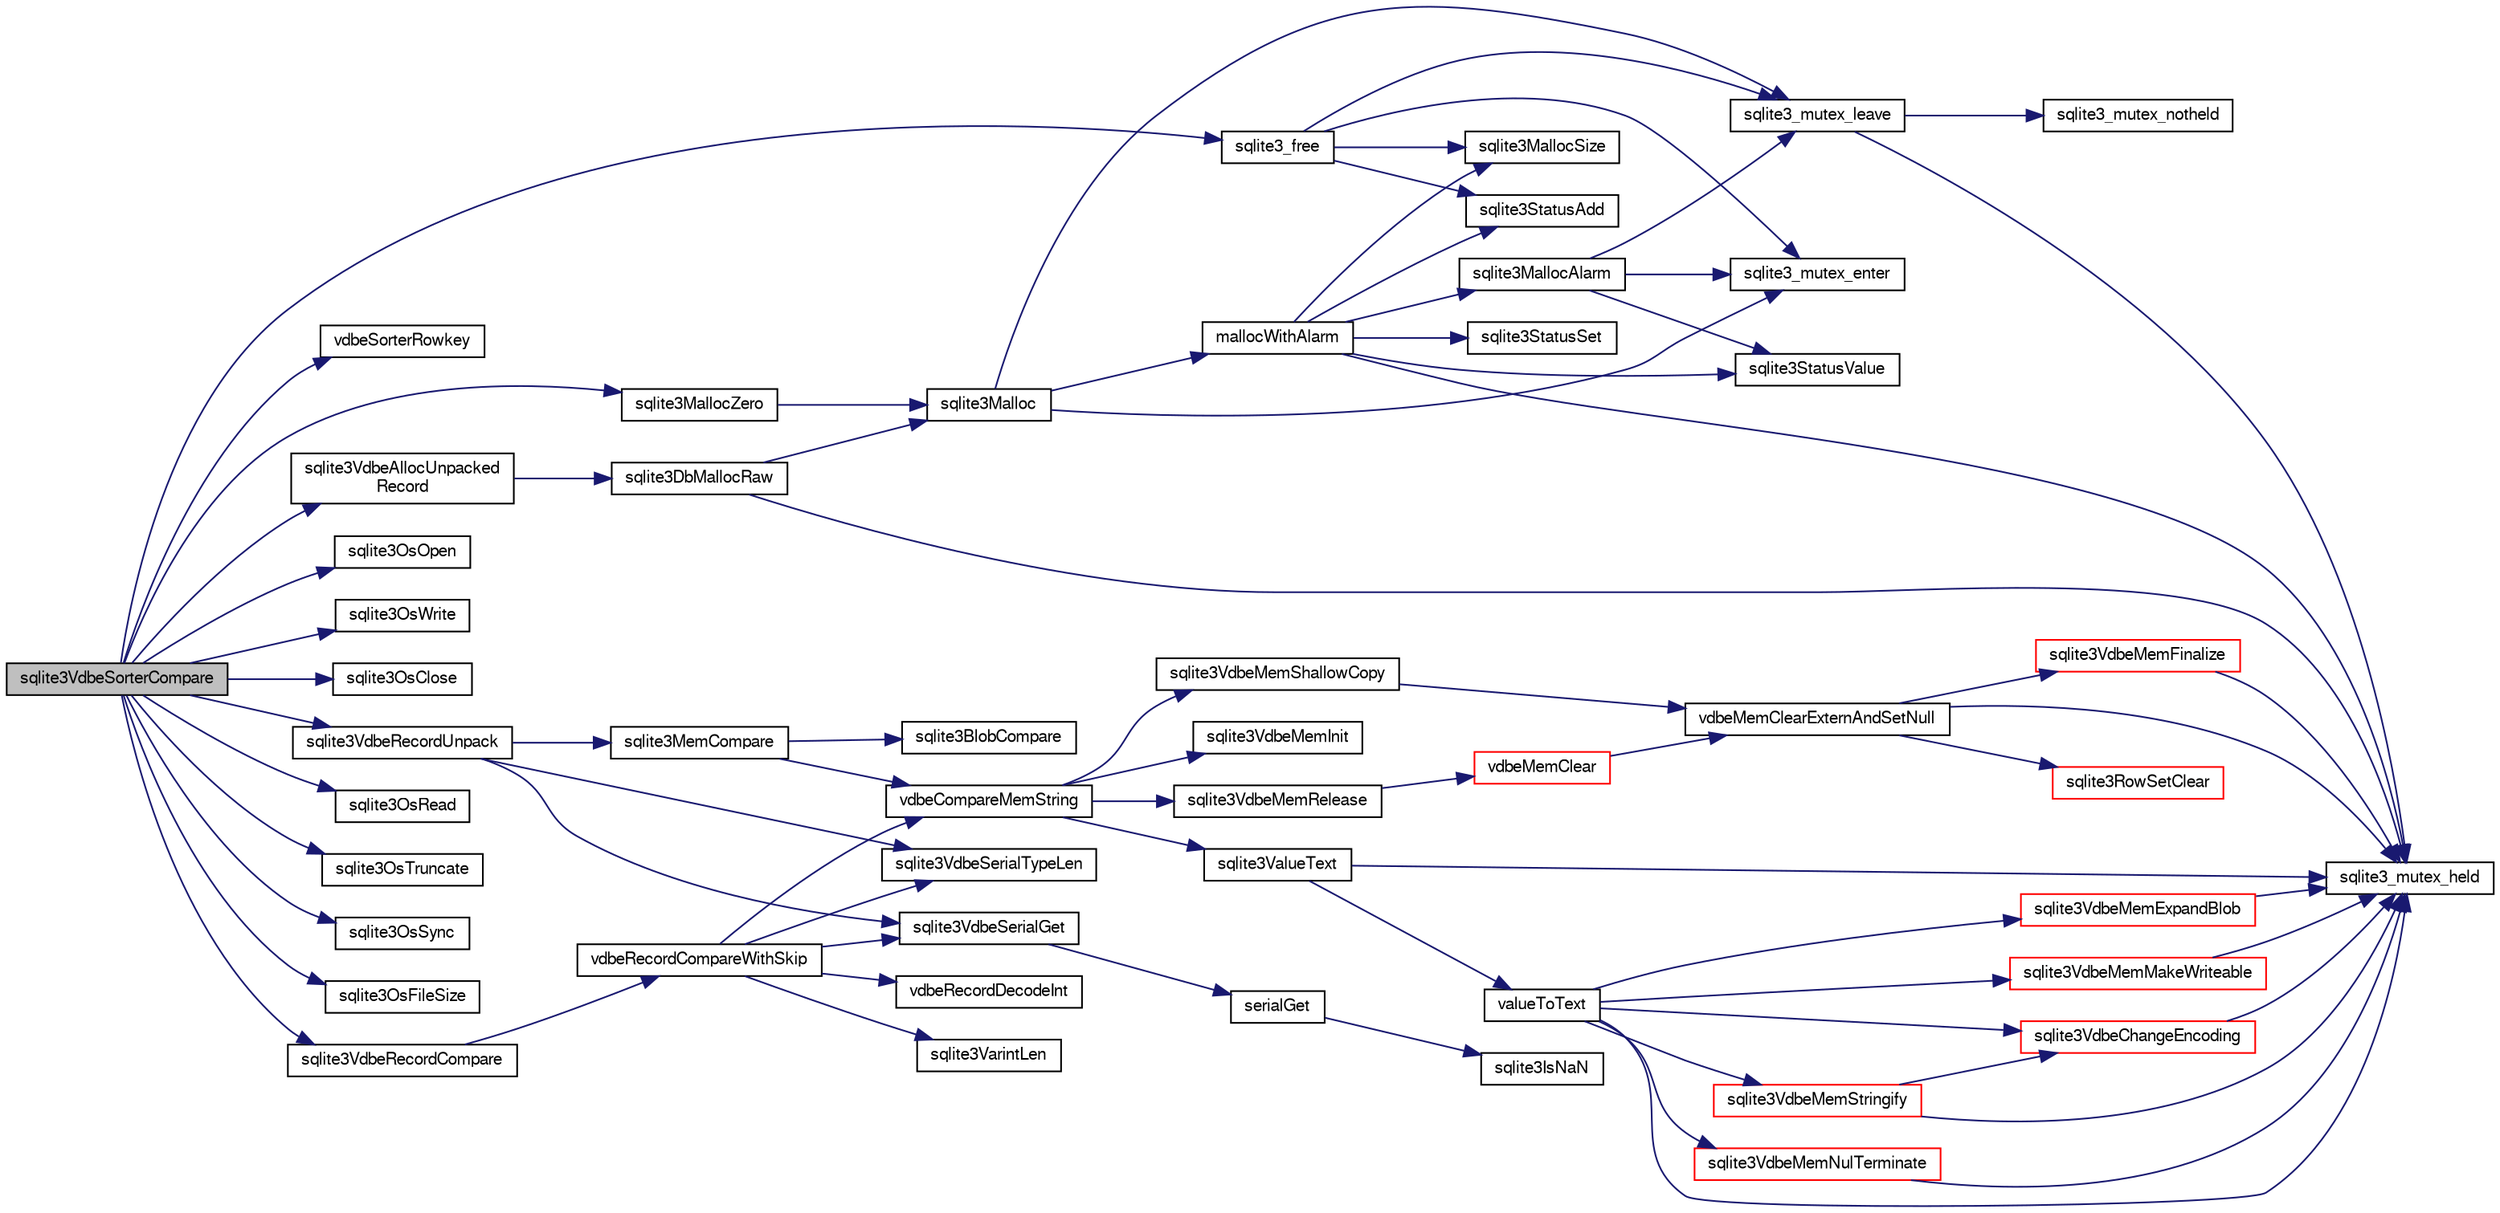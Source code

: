digraph "sqlite3VdbeSorterCompare"
{
  edge [fontname="FreeSans",fontsize="10",labelfontname="FreeSans",labelfontsize="10"];
  node [fontname="FreeSans",fontsize="10",shape=record];
  rankdir="LR";
  Node792405 [label="sqlite3VdbeSorterCompare",height=0.2,width=0.4,color="black", fillcolor="grey75", style="filled", fontcolor="black"];
  Node792405 -> Node792406 [color="midnightblue",fontsize="10",style="solid",fontname="FreeSans"];
  Node792406 [label="sqlite3VdbeAllocUnpacked\lRecord",height=0.2,width=0.4,color="black", fillcolor="white", style="filled",URL="$sqlite3_8c.html#a473d7af9f383bad3155a618ff4f5bd2e"];
  Node792406 -> Node792407 [color="midnightblue",fontsize="10",style="solid",fontname="FreeSans"];
  Node792407 [label="sqlite3DbMallocRaw",height=0.2,width=0.4,color="black", fillcolor="white", style="filled",URL="$sqlite3_8c.html#abbe8be0cf7175e11ddc3e2218fad924e"];
  Node792407 -> Node792408 [color="midnightblue",fontsize="10",style="solid",fontname="FreeSans"];
  Node792408 [label="sqlite3_mutex_held",height=0.2,width=0.4,color="black", fillcolor="white", style="filled",URL="$sqlite3_8c.html#acf77da68932b6bc163c5e68547ecc3e7"];
  Node792407 -> Node792409 [color="midnightblue",fontsize="10",style="solid",fontname="FreeSans"];
  Node792409 [label="sqlite3Malloc",height=0.2,width=0.4,color="black", fillcolor="white", style="filled",URL="$sqlite3_8c.html#a361a2eaa846b1885f123abe46f5d8b2b"];
  Node792409 -> Node792410 [color="midnightblue",fontsize="10",style="solid",fontname="FreeSans"];
  Node792410 [label="sqlite3_mutex_enter",height=0.2,width=0.4,color="black", fillcolor="white", style="filled",URL="$sqlite3_8c.html#a1c12cde690bd89f104de5cbad12a6bf5"];
  Node792409 -> Node792411 [color="midnightblue",fontsize="10",style="solid",fontname="FreeSans"];
  Node792411 [label="mallocWithAlarm",height=0.2,width=0.4,color="black", fillcolor="white", style="filled",URL="$sqlite3_8c.html#ab070d5cf8e48ec8a6a43cf025d48598b"];
  Node792411 -> Node792408 [color="midnightblue",fontsize="10",style="solid",fontname="FreeSans"];
  Node792411 -> Node792412 [color="midnightblue",fontsize="10",style="solid",fontname="FreeSans"];
  Node792412 [label="sqlite3StatusSet",height=0.2,width=0.4,color="black", fillcolor="white", style="filled",URL="$sqlite3_8c.html#afec7586c01fcb5ea17dc9d7725a589d9"];
  Node792411 -> Node792413 [color="midnightblue",fontsize="10",style="solid",fontname="FreeSans"];
  Node792413 [label="sqlite3StatusValue",height=0.2,width=0.4,color="black", fillcolor="white", style="filled",URL="$sqlite3_8c.html#a30b8ac296c6e200c1fa57708d52c6ef6"];
  Node792411 -> Node792414 [color="midnightblue",fontsize="10",style="solid",fontname="FreeSans"];
  Node792414 [label="sqlite3MallocAlarm",height=0.2,width=0.4,color="black", fillcolor="white", style="filled",URL="$sqlite3_8c.html#ada66988e8471d1198f3219c062377508"];
  Node792414 -> Node792413 [color="midnightblue",fontsize="10",style="solid",fontname="FreeSans"];
  Node792414 -> Node792415 [color="midnightblue",fontsize="10",style="solid",fontname="FreeSans"];
  Node792415 [label="sqlite3_mutex_leave",height=0.2,width=0.4,color="black", fillcolor="white", style="filled",URL="$sqlite3_8c.html#a5838d235601dbd3c1fa993555c6bcc93"];
  Node792415 -> Node792408 [color="midnightblue",fontsize="10",style="solid",fontname="FreeSans"];
  Node792415 -> Node792416 [color="midnightblue",fontsize="10",style="solid",fontname="FreeSans"];
  Node792416 [label="sqlite3_mutex_notheld",height=0.2,width=0.4,color="black", fillcolor="white", style="filled",URL="$sqlite3_8c.html#a83967c837c1c000d3b5adcfaa688f5dc"];
  Node792414 -> Node792410 [color="midnightblue",fontsize="10",style="solid",fontname="FreeSans"];
  Node792411 -> Node792417 [color="midnightblue",fontsize="10",style="solid",fontname="FreeSans"];
  Node792417 [label="sqlite3MallocSize",height=0.2,width=0.4,color="black", fillcolor="white", style="filled",URL="$sqlite3_8c.html#acf5d2a5f35270bafb050bd2def576955"];
  Node792411 -> Node792418 [color="midnightblue",fontsize="10",style="solid",fontname="FreeSans"];
  Node792418 [label="sqlite3StatusAdd",height=0.2,width=0.4,color="black", fillcolor="white", style="filled",URL="$sqlite3_8c.html#afa029f93586aeab4cc85360905dae9cd"];
  Node792409 -> Node792415 [color="midnightblue",fontsize="10",style="solid",fontname="FreeSans"];
  Node792405 -> Node792419 [color="midnightblue",fontsize="10",style="solid",fontname="FreeSans"];
  Node792419 [label="vdbeSorterRowkey",height=0.2,width=0.4,color="black", fillcolor="white", style="filled",URL="$sqlite3_8c.html#acd14787425949dc8a749b13a8cbe1907"];
  Node792405 -> Node792420 [color="midnightblue",fontsize="10",style="solid",fontname="FreeSans"];
  Node792420 [label="sqlite3VdbeRecordUnpack",height=0.2,width=0.4,color="black", fillcolor="white", style="filled",URL="$sqlite3_8c.html#a33dc4e6ab8c683f8c42b357da66328a0"];
  Node792420 -> Node792421 [color="midnightblue",fontsize="10",style="solid",fontname="FreeSans"];
  Node792421 [label="sqlite3VdbeSerialGet",height=0.2,width=0.4,color="black", fillcolor="white", style="filled",URL="$sqlite3_8c.html#a5b5cd74212a43cf693266f0b9badc469"];
  Node792421 -> Node792422 [color="midnightblue",fontsize="10",style="solid",fontname="FreeSans"];
  Node792422 [label="serialGet",height=0.2,width=0.4,color="black", fillcolor="white", style="filled",URL="$sqlite3_8c.html#a07f82bd181d15c1e1ba90a79c78dfd37"];
  Node792422 -> Node792423 [color="midnightblue",fontsize="10",style="solid",fontname="FreeSans"];
  Node792423 [label="sqlite3IsNaN",height=0.2,width=0.4,color="black", fillcolor="white", style="filled",URL="$sqlite3_8c.html#aed4d78203877c3486765ccbc7feebb50"];
  Node792420 -> Node792424 [color="midnightblue",fontsize="10",style="solid",fontname="FreeSans"];
  Node792424 [label="sqlite3VdbeSerialTypeLen",height=0.2,width=0.4,color="black", fillcolor="white", style="filled",URL="$sqlite3_8c.html#ab84b4c97560363d01a6044a954c7d4f4"];
  Node792420 -> Node792425 [color="midnightblue",fontsize="10",style="solid",fontname="FreeSans"];
  Node792425 [label="sqlite3MemCompare",height=0.2,width=0.4,color="black", fillcolor="white", style="filled",URL="$sqlite3_8c.html#a89fc02818dc8eb6be452ea408164b5e3"];
  Node792425 -> Node792426 [color="midnightblue",fontsize="10",style="solid",fontname="FreeSans"];
  Node792426 [label="vdbeCompareMemString",height=0.2,width=0.4,color="black", fillcolor="white", style="filled",URL="$sqlite3_8c.html#afc618ccf0c8dc5c4de68c35c8b1613c1"];
  Node792426 -> Node792427 [color="midnightblue",fontsize="10",style="solid",fontname="FreeSans"];
  Node792427 [label="sqlite3VdbeMemInit",height=0.2,width=0.4,color="black", fillcolor="white", style="filled",URL="$sqlite3_8c.html#a71744ecf3bbf078600c527fa96ef3360"];
  Node792426 -> Node792428 [color="midnightblue",fontsize="10",style="solid",fontname="FreeSans"];
  Node792428 [label="sqlite3VdbeMemShallowCopy",height=0.2,width=0.4,color="black", fillcolor="white", style="filled",URL="$sqlite3_8c.html#a507287d895706c681ed352775e726f6a"];
  Node792428 -> Node792429 [color="midnightblue",fontsize="10",style="solid",fontname="FreeSans"];
  Node792429 [label="vdbeMemClearExternAndSetNull",height=0.2,width=0.4,color="black", fillcolor="white", style="filled",URL="$sqlite3_8c.html#a29c41a360fb0e86b817777daf061230c"];
  Node792429 -> Node792408 [color="midnightblue",fontsize="10",style="solid",fontname="FreeSans"];
  Node792429 -> Node792430 [color="midnightblue",fontsize="10",style="solid",fontname="FreeSans"];
  Node792430 [label="sqlite3VdbeMemFinalize",height=0.2,width=0.4,color="red", fillcolor="white", style="filled",URL="$sqlite3_8c.html#a2568220f48ddef81b1c43e401042d9d2"];
  Node792430 -> Node792408 [color="midnightblue",fontsize="10",style="solid",fontname="FreeSans"];
  Node792429 -> Node792436 [color="midnightblue",fontsize="10",style="solid",fontname="FreeSans"];
  Node792436 [label="sqlite3RowSetClear",height=0.2,width=0.4,color="red", fillcolor="white", style="filled",URL="$sqlite3_8c.html#ae153de0cd969511a607e26deeca80342"];
  Node792426 -> Node792437 [color="midnightblue",fontsize="10",style="solid",fontname="FreeSans"];
  Node792437 [label="sqlite3ValueText",height=0.2,width=0.4,color="black", fillcolor="white", style="filled",URL="$sqlite3_8c.html#ad567a94e52d1adf81f4857fdba00a59b"];
  Node792437 -> Node792408 [color="midnightblue",fontsize="10",style="solid",fontname="FreeSans"];
  Node792437 -> Node792438 [color="midnightblue",fontsize="10",style="solid",fontname="FreeSans"];
  Node792438 [label="valueToText",height=0.2,width=0.4,color="black", fillcolor="white", style="filled",URL="$sqlite3_8c.html#abded1c4848e5c5901949c02af499044c"];
  Node792438 -> Node792408 [color="midnightblue",fontsize="10",style="solid",fontname="FreeSans"];
  Node792438 -> Node792439 [color="midnightblue",fontsize="10",style="solid",fontname="FreeSans"];
  Node792439 [label="sqlite3VdbeMemExpandBlob",height=0.2,width=0.4,color="red", fillcolor="white", style="filled",URL="$sqlite3_8c.html#afa1d06c05f058623f190c05aac4a5c7c"];
  Node792439 -> Node792408 [color="midnightblue",fontsize="10",style="solid",fontname="FreeSans"];
  Node792438 -> Node792688 [color="midnightblue",fontsize="10",style="solid",fontname="FreeSans"];
  Node792688 [label="sqlite3VdbeChangeEncoding",height=0.2,width=0.4,color="red", fillcolor="white", style="filled",URL="$sqlite3_8c.html#aa7cf8e488bf8cf9ec18528f52a40de31"];
  Node792688 -> Node792408 [color="midnightblue",fontsize="10",style="solid",fontname="FreeSans"];
  Node792438 -> Node792545 [color="midnightblue",fontsize="10",style="solid",fontname="FreeSans"];
  Node792545 [label="sqlite3VdbeMemMakeWriteable",height=0.2,width=0.4,color="red", fillcolor="white", style="filled",URL="$sqlite3_8c.html#afabdd8032205a36c69ad191c6bbb6a34"];
  Node792545 -> Node792408 [color="midnightblue",fontsize="10",style="solid",fontname="FreeSans"];
  Node792438 -> Node792690 [color="midnightblue",fontsize="10",style="solid",fontname="FreeSans"];
  Node792690 [label="sqlite3VdbeMemNulTerminate",height=0.2,width=0.4,color="red", fillcolor="white", style="filled",URL="$sqlite3_8c.html#ad72ffa8a87fad7797ceeca0682df6aa3"];
  Node792690 -> Node792408 [color="midnightblue",fontsize="10",style="solid",fontname="FreeSans"];
  Node792438 -> Node792692 [color="midnightblue",fontsize="10",style="solid",fontname="FreeSans"];
  Node792692 [label="sqlite3VdbeMemStringify",height=0.2,width=0.4,color="red", fillcolor="white", style="filled",URL="$sqlite3_8c.html#aaf8a4e6bd1059297d279570e30b7680a"];
  Node792692 -> Node792408 [color="midnightblue",fontsize="10",style="solid",fontname="FreeSans"];
  Node792692 -> Node792688 [color="midnightblue",fontsize="10",style="solid",fontname="FreeSans"];
  Node792426 -> Node792542 [color="midnightblue",fontsize="10",style="solid",fontname="FreeSans"];
  Node792542 [label="sqlite3VdbeMemRelease",height=0.2,width=0.4,color="black", fillcolor="white", style="filled",URL="$sqlite3_8c.html#a90606361dbeba88159fd6ff03fcc10cc"];
  Node792542 -> Node792543 [color="midnightblue",fontsize="10",style="solid",fontname="FreeSans"];
  Node792543 [label="vdbeMemClear",height=0.2,width=0.4,color="red", fillcolor="white", style="filled",URL="$sqlite3_8c.html#a489eef6e55ad0dadf67578726b935d12"];
  Node792543 -> Node792429 [color="midnightblue",fontsize="10",style="solid",fontname="FreeSans"];
  Node792425 -> Node792693 [color="midnightblue",fontsize="10",style="solid",fontname="FreeSans"];
  Node792693 [label="sqlite3BlobCompare",height=0.2,width=0.4,color="black", fillcolor="white", style="filled",URL="$sqlite3_8c.html#ab464c94c9aee65996ddb6ac4fcd47dc8"];
  Node792405 -> Node792694 [color="midnightblue",fontsize="10",style="solid",fontname="FreeSans"];
  Node792694 [label="sqlite3VdbeRecordCompare",height=0.2,width=0.4,color="black", fillcolor="white", style="filled",URL="$sqlite3_8c.html#a58c98706c7f8dd49c401c05bfe4932da"];
  Node792694 -> Node792695 [color="midnightblue",fontsize="10",style="solid",fontname="FreeSans"];
  Node792695 [label="vdbeRecordCompareWithSkip",height=0.2,width=0.4,color="black", fillcolor="white", style="filled",URL="$sqlite3_8c.html#a3e4bfdbbc6a8b6120c6df742e0720078"];
  Node792695 -> Node792424 [color="midnightblue",fontsize="10",style="solid",fontname="FreeSans"];
  Node792695 -> Node792421 [color="midnightblue",fontsize="10",style="solid",fontname="FreeSans"];
  Node792695 -> Node792696 [color="midnightblue",fontsize="10",style="solid",fontname="FreeSans"];
  Node792696 [label="vdbeRecordDecodeInt",height=0.2,width=0.4,color="black", fillcolor="white", style="filled",URL="$sqlite3_8c.html#af43a59469b879fd578e19c0f6f613984"];
  Node792695 -> Node792426 [color="midnightblue",fontsize="10",style="solid",fontname="FreeSans"];
  Node792695 -> Node792697 [color="midnightblue",fontsize="10",style="solid",fontname="FreeSans"];
  Node792697 [label="sqlite3VarintLen",height=0.2,width=0.4,color="black", fillcolor="white", style="filled",URL="$sqlite3_8c.html#a7ef2f973d52f5d21b856d4bed6bb1fec"];
  Node792405 -> Node792698 [color="midnightblue",fontsize="10",style="solid",fontname="FreeSans"];
  Node792698 [label="sqlite3OsOpen",height=0.2,width=0.4,color="black", fillcolor="white", style="filled",URL="$sqlite3_8c.html#a12a1f3451e28f9cecd19cf0bb4f8f416"];
  Node792405 -> Node792699 [color="midnightblue",fontsize="10",style="solid",fontname="FreeSans"];
  Node792699 [label="sqlite3OsWrite",height=0.2,width=0.4,color="black", fillcolor="white", style="filled",URL="$sqlite3_8c.html#a1eea7ec327af84c05b4dd4cc075a537f"];
  Node792405 -> Node792700 [color="midnightblue",fontsize="10",style="solid",fontname="FreeSans"];
  Node792700 [label="sqlite3OsClose",height=0.2,width=0.4,color="black", fillcolor="white", style="filled",URL="$sqlite3_8c.html#aa5f0aeb27273a57c0523deaf48997533"];
  Node792405 -> Node792435 [color="midnightblue",fontsize="10",style="solid",fontname="FreeSans"];
  Node792435 [label="sqlite3_free",height=0.2,width=0.4,color="black", fillcolor="white", style="filled",URL="$sqlite3_8c.html#a6552349e36a8a691af5487999ab09519"];
  Node792435 -> Node792410 [color="midnightblue",fontsize="10",style="solid",fontname="FreeSans"];
  Node792435 -> Node792418 [color="midnightblue",fontsize="10",style="solid",fontname="FreeSans"];
  Node792435 -> Node792417 [color="midnightblue",fontsize="10",style="solid",fontname="FreeSans"];
  Node792435 -> Node792415 [color="midnightblue",fontsize="10",style="solid",fontname="FreeSans"];
  Node792405 -> Node792701 [color="midnightblue",fontsize="10",style="solid",fontname="FreeSans"];
  Node792701 [label="sqlite3OsRead",height=0.2,width=0.4,color="black", fillcolor="white", style="filled",URL="$sqlite3_8c.html#a98ef6b5ed82299d2efc0b5f9e41c877d"];
  Node792405 -> Node792702 [color="midnightblue",fontsize="10",style="solid",fontname="FreeSans"];
  Node792702 [label="sqlite3OsTruncate",height=0.2,width=0.4,color="black", fillcolor="white", style="filled",URL="$sqlite3_8c.html#ab14e17fc93b09d52b42c433c47eb3b68"];
  Node792405 -> Node792703 [color="midnightblue",fontsize="10",style="solid",fontname="FreeSans"];
  Node792703 [label="sqlite3OsSync",height=0.2,width=0.4,color="black", fillcolor="white", style="filled",URL="$sqlite3_8c.html#a3f01629ca3b49854944cecdd14dc3358"];
  Node792405 -> Node792704 [color="midnightblue",fontsize="10",style="solid",fontname="FreeSans"];
  Node792704 [label="sqlite3OsFileSize",height=0.2,width=0.4,color="black", fillcolor="white", style="filled",URL="$sqlite3_8c.html#a395914ef2826de6ed70e92b5d02887de"];
  Node792405 -> Node792450 [color="midnightblue",fontsize="10",style="solid",fontname="FreeSans"];
  Node792450 [label="sqlite3MallocZero",height=0.2,width=0.4,color="black", fillcolor="white", style="filled",URL="$sqlite3_8c.html#ab3e07a30b9b5471f9f5e8f9cb7229934"];
  Node792450 -> Node792409 [color="midnightblue",fontsize="10",style="solid",fontname="FreeSans"];
}
